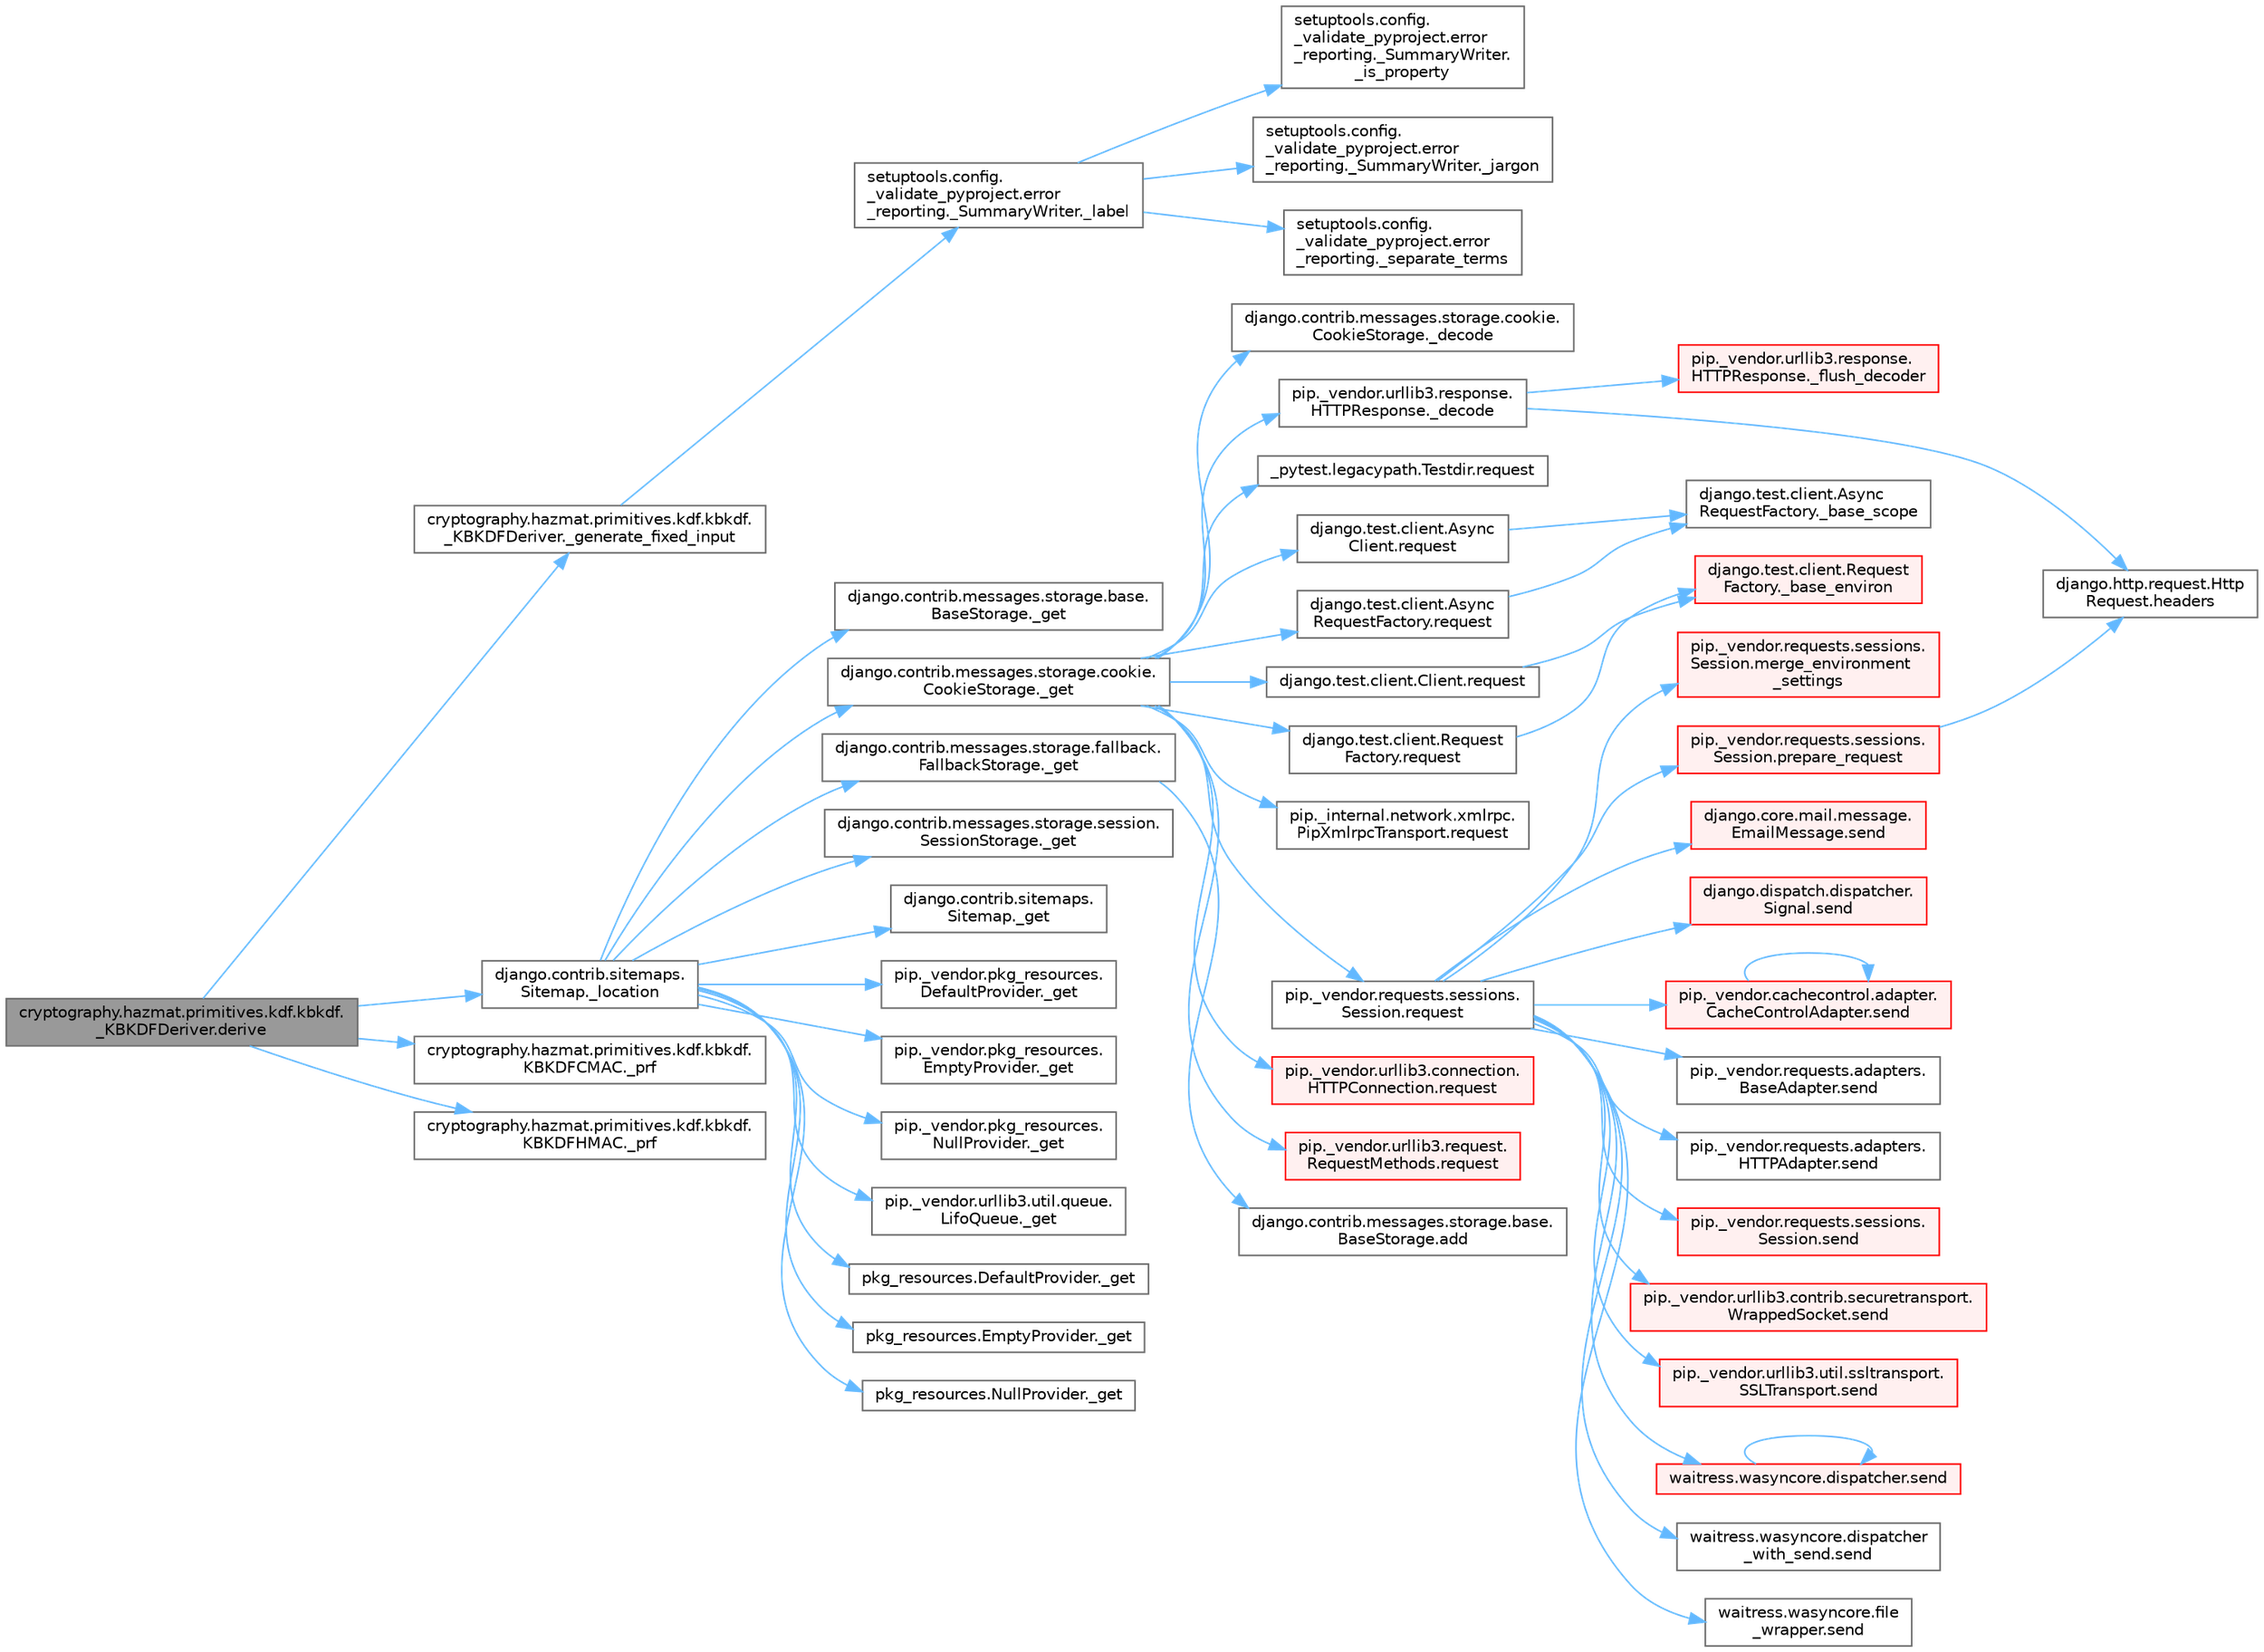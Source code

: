 digraph "cryptography.hazmat.primitives.kdf.kbkdf._KBKDFDeriver.derive"
{
 // LATEX_PDF_SIZE
  bgcolor="transparent";
  edge [fontname=Helvetica,fontsize=10,labelfontname=Helvetica,labelfontsize=10];
  node [fontname=Helvetica,fontsize=10,shape=box,height=0.2,width=0.4];
  rankdir="LR";
  Node1 [id="Node000001",label="cryptography.hazmat.primitives.kdf.kbkdf.\l_KBKDFDeriver.derive",height=0.2,width=0.4,color="gray40", fillcolor="grey60", style="filled", fontcolor="black",tooltip=" "];
  Node1 -> Node2 [id="edge1_Node000001_Node000002",color="steelblue1",style="solid",tooltip=" "];
  Node2 [id="Node000002",label="cryptography.hazmat.primitives.kdf.kbkdf.\l_KBKDFDeriver._generate_fixed_input",height=0.2,width=0.4,color="grey40", fillcolor="white", style="filled",URL="$classcryptography_1_1hazmat_1_1primitives_1_1kdf_1_1kbkdf_1_1___k_b_k_d_f_deriver.html#ae29dbef94394d2d3989c6a58e3390a30",tooltip=" "];
  Node2 -> Node3 [id="edge2_Node000002_Node000003",color="steelblue1",style="solid",tooltip=" "];
  Node3 [id="Node000003",label="setuptools.config.\l_validate_pyproject.error\l_reporting._SummaryWriter._label",height=0.2,width=0.4,color="grey40", fillcolor="white", style="filled",URL="$classsetuptools_1_1config_1_1__validate__pyproject_1_1error__reporting_1_1___summary_writer.html#a12c732ecc58a8f02077dc15148a44b86",tooltip=" "];
  Node3 -> Node4 [id="edge3_Node000003_Node000004",color="steelblue1",style="solid",tooltip=" "];
  Node4 [id="Node000004",label="setuptools.config.\l_validate_pyproject.error\l_reporting._SummaryWriter.\l_is_property",height=0.2,width=0.4,color="grey40", fillcolor="white", style="filled",URL="$classsetuptools_1_1config_1_1__validate__pyproject_1_1error__reporting_1_1___summary_writer.html#a7d29a93ebbdc589b63ca5913cb922f83",tooltip=" "];
  Node3 -> Node5 [id="edge4_Node000003_Node000005",color="steelblue1",style="solid",tooltip=" "];
  Node5 [id="Node000005",label="setuptools.config.\l_validate_pyproject.error\l_reporting._SummaryWriter._jargon",height=0.2,width=0.4,color="grey40", fillcolor="white", style="filled",URL="$classsetuptools_1_1config_1_1__validate__pyproject_1_1error__reporting_1_1___summary_writer.html#adec7b12d37348db1a45ff40bc52ea73a",tooltip=" "];
  Node3 -> Node6 [id="edge5_Node000003_Node000006",color="steelblue1",style="solid",tooltip=" "];
  Node6 [id="Node000006",label="setuptools.config.\l_validate_pyproject.error\l_reporting._separate_terms",height=0.2,width=0.4,color="grey40", fillcolor="white", style="filled",URL="$namespacesetuptools_1_1config_1_1__validate__pyproject_1_1error__reporting.html#a2238dfe39e8fe6c652f9e58063a08a2a",tooltip=" "];
  Node1 -> Node7 [id="edge6_Node000001_Node000007",color="steelblue1",style="solid",tooltip=" "];
  Node7 [id="Node000007",label="django.contrib.sitemaps.\lSitemap._location",height=0.2,width=0.4,color="grey40", fillcolor="white", style="filled",URL="$classdjango_1_1contrib_1_1sitemaps_1_1_sitemap.html#ad4d48aad160bd294701d80a07987fc7b",tooltip=" "];
  Node7 -> Node8 [id="edge7_Node000007_Node000008",color="steelblue1",style="solid",tooltip=" "];
  Node8 [id="Node000008",label="django.contrib.messages.storage.base.\lBaseStorage._get",height=0.2,width=0.4,color="grey40", fillcolor="white", style="filled",URL="$classdjango_1_1contrib_1_1messages_1_1storage_1_1base_1_1_base_storage.html#a3d2749021b22c9e5f32af8b23feae3f1",tooltip=" "];
  Node7 -> Node9 [id="edge8_Node000007_Node000009",color="steelblue1",style="solid",tooltip=" "];
  Node9 [id="Node000009",label="django.contrib.messages.storage.cookie.\lCookieStorage._get",height=0.2,width=0.4,color="grey40", fillcolor="white", style="filled",URL="$classdjango_1_1contrib_1_1messages_1_1storage_1_1cookie_1_1_cookie_storage.html#a39d084f6072109675c9ef06c047174e8",tooltip=" "];
  Node9 -> Node10 [id="edge9_Node000009_Node000010",color="steelblue1",style="solid",tooltip=" "];
  Node10 [id="Node000010",label="django.contrib.messages.storage.cookie.\lCookieStorage._decode",height=0.2,width=0.4,color="grey40", fillcolor="white", style="filled",URL="$classdjango_1_1contrib_1_1messages_1_1storage_1_1cookie_1_1_cookie_storage.html#a1fc553aa4b81b9844a8ab48cb7d5f59a",tooltip=" "];
  Node9 -> Node11 [id="edge10_Node000009_Node000011",color="steelblue1",style="solid",tooltip=" "];
  Node11 [id="Node000011",label="pip._vendor.urllib3.response.\lHTTPResponse._decode",height=0.2,width=0.4,color="grey40", fillcolor="white", style="filled",URL="$classpip_1_1__vendor_1_1urllib3_1_1response_1_1_h_t_t_p_response.html#a8678676b28422ac1205fd245662f6a2c",tooltip=" "];
  Node11 -> Node12 [id="edge11_Node000011_Node000012",color="steelblue1",style="solid",tooltip=" "];
  Node12 [id="Node000012",label="pip._vendor.urllib3.response.\lHTTPResponse._flush_decoder",height=0.2,width=0.4,color="red", fillcolor="#FFF0F0", style="filled",URL="$classpip_1_1__vendor_1_1urllib3_1_1response_1_1_h_t_t_p_response.html#a8af5efe5d81890f31c645c1b3e1b532a",tooltip=" "];
  Node11 -> Node14 [id="edge12_Node000011_Node000014",color="steelblue1",style="solid",tooltip=" "];
  Node14 [id="Node000014",label="django.http.request.Http\lRequest.headers",height=0.2,width=0.4,color="grey40", fillcolor="white", style="filled",URL="$classdjango_1_1http_1_1request_1_1_http_request.html#a757d86c06e163aa94180817723ce1b9c",tooltip=" "];
  Node9 -> Node15 [id="edge13_Node000009_Node000015",color="steelblue1",style="solid",tooltip=" "];
  Node15 [id="Node000015",label="_pytest.legacypath.Testdir.request",height=0.2,width=0.4,color="grey40", fillcolor="white", style="filled",URL="$class__pytest_1_1legacypath_1_1_testdir.html#a0e10c900efcd764da85254119e4d64c4",tooltip=" "];
  Node9 -> Node16 [id="edge14_Node000009_Node000016",color="steelblue1",style="solid",tooltip=" "];
  Node16 [id="Node000016",label="django.test.client.Async\lClient.request",height=0.2,width=0.4,color="grey40", fillcolor="white", style="filled",URL="$classdjango_1_1test_1_1client_1_1_async_client.html#a891cc2f6b81dcf3583bbbde8d21a713a",tooltip=" "];
  Node16 -> Node17 [id="edge15_Node000016_Node000017",color="steelblue1",style="solid",tooltip=" "];
  Node17 [id="Node000017",label="django.test.client.Async\lRequestFactory._base_scope",height=0.2,width=0.4,color="grey40", fillcolor="white", style="filled",URL="$classdjango_1_1test_1_1client_1_1_async_request_factory.html#a0e43cc21668d0a42c46524d5116d8654",tooltip=" "];
  Node9 -> Node18 [id="edge16_Node000009_Node000018",color="steelblue1",style="solid",tooltip=" "];
  Node18 [id="Node000018",label="django.test.client.Async\lRequestFactory.request",height=0.2,width=0.4,color="grey40", fillcolor="white", style="filled",URL="$classdjango_1_1test_1_1client_1_1_async_request_factory.html#aab026845547a4c2d9203b8710b90f6cd",tooltip=" "];
  Node18 -> Node17 [id="edge17_Node000018_Node000017",color="steelblue1",style="solid",tooltip=" "];
  Node9 -> Node19 [id="edge18_Node000009_Node000019",color="steelblue1",style="solid",tooltip=" "];
  Node19 [id="Node000019",label="django.test.client.Client.request",height=0.2,width=0.4,color="grey40", fillcolor="white", style="filled",URL="$classdjango_1_1test_1_1client_1_1_client.html#a2f51c5251142ab6503937051936e33fa",tooltip=" "];
  Node19 -> Node20 [id="edge19_Node000019_Node000020",color="steelblue1",style="solid",tooltip=" "];
  Node20 [id="Node000020",label="django.test.client.Request\lFactory._base_environ",height=0.2,width=0.4,color="red", fillcolor="#FFF0F0", style="filled",URL="$classdjango_1_1test_1_1client_1_1_request_factory.html#ab650654b992f4e9fc9e30bd0442973c1",tooltip=" "];
  Node9 -> Node877 [id="edge20_Node000009_Node000877",color="steelblue1",style="solid",tooltip=" "];
  Node877 [id="Node000877",label="django.test.client.Request\lFactory.request",height=0.2,width=0.4,color="grey40", fillcolor="white", style="filled",URL="$classdjango_1_1test_1_1client_1_1_request_factory.html#adae411ab0df6839c5364b647e4dc63ad",tooltip=" "];
  Node877 -> Node20 [id="edge21_Node000877_Node000020",color="steelblue1",style="solid",tooltip=" "];
  Node9 -> Node878 [id="edge22_Node000009_Node000878",color="steelblue1",style="solid",tooltip=" "];
  Node878 [id="Node000878",label="pip._internal.network.xmlrpc.\lPipXmlrpcTransport.request",height=0.2,width=0.4,color="grey40", fillcolor="white", style="filled",URL="$classpip_1_1__internal_1_1network_1_1xmlrpc_1_1_pip_xmlrpc_transport.html#a91d1ed180fbf8bcc25f6747a72614c5f",tooltip=" "];
  Node9 -> Node879 [id="edge23_Node000009_Node000879",color="steelblue1",style="solid",tooltip=" "];
  Node879 [id="Node000879",label="pip._vendor.requests.sessions.\lSession.request",height=0.2,width=0.4,color="grey40", fillcolor="white", style="filled",URL="$classpip_1_1__vendor_1_1requests_1_1sessions_1_1_session.html#a3dddfa16e93faa1a1a553936d913482b",tooltip=" "];
  Node879 -> Node880 [id="edge24_Node000879_Node000880",color="steelblue1",style="solid",tooltip=" "];
  Node880 [id="Node000880",label="pip._vendor.requests.sessions.\lSession.merge_environment\l_settings",height=0.2,width=0.4,color="red", fillcolor="#FFF0F0", style="filled",URL="$classpip_1_1__vendor_1_1requests_1_1sessions_1_1_session.html#a1bbc07ae0fd8434a0ae651e3eb482be0",tooltip=" "];
  Node879 -> Node998 [id="edge25_Node000879_Node000998",color="steelblue1",style="solid",tooltip=" "];
  Node998 [id="Node000998",label="pip._vendor.requests.sessions.\lSession.prepare_request",height=0.2,width=0.4,color="red", fillcolor="#FFF0F0", style="filled",URL="$classpip_1_1__vendor_1_1requests_1_1sessions_1_1_session.html#a486c476ce9c610313da438d9fbd53f7b",tooltip=" "];
  Node998 -> Node14 [id="edge26_Node000998_Node000014",color="steelblue1",style="solid",tooltip=" "];
  Node879 -> Node1000 [id="edge27_Node000879_Node001000",color="steelblue1",style="solid",tooltip=" "];
  Node1000 [id="Node001000",label="django.core.mail.message.\lEmailMessage.send",height=0.2,width=0.4,color="red", fillcolor="#FFF0F0", style="filled",URL="$classdjango_1_1core_1_1mail_1_1message_1_1_email_message.html#a18fd6d168e6aa27742a4057b4ab9b439",tooltip=" "];
  Node879 -> Node1004 [id="edge28_Node000879_Node001004",color="steelblue1",style="solid",tooltip=" "];
  Node1004 [id="Node001004",label="django.dispatch.dispatcher.\lSignal.send",height=0.2,width=0.4,color="red", fillcolor="#FFF0F0", style="filled",URL="$classdjango_1_1dispatch_1_1dispatcher_1_1_signal.html#a065269c5c5f8d45e7b902dda3245bdbb",tooltip=" "];
  Node879 -> Node1008 [id="edge29_Node000879_Node001008",color="steelblue1",style="solid",tooltip=" "];
  Node1008 [id="Node001008",label="pip._vendor.cachecontrol.adapter.\lCacheControlAdapter.send",height=0.2,width=0.4,color="red", fillcolor="#FFF0F0", style="filled",URL="$classpip_1_1__vendor_1_1cachecontrol_1_1adapter_1_1_cache_control_adapter.html#a7f846578832fd1a27f921f7466b4d2fa",tooltip=" "];
  Node1008 -> Node1008 [id="edge30_Node001008_Node001008",color="steelblue1",style="solid",tooltip=" "];
  Node879 -> Node1011 [id="edge31_Node000879_Node001011",color="steelblue1",style="solid",tooltip=" "];
  Node1011 [id="Node001011",label="pip._vendor.requests.adapters.\lBaseAdapter.send",height=0.2,width=0.4,color="grey40", fillcolor="white", style="filled",URL="$classpip_1_1__vendor_1_1requests_1_1adapters_1_1_base_adapter.html#a71b96d00d14b1eb64886afb3d5a6e2b0",tooltip=" "];
  Node879 -> Node1012 [id="edge32_Node000879_Node001012",color="steelblue1",style="solid",tooltip=" "];
  Node1012 [id="Node001012",label="pip._vendor.requests.adapters.\lHTTPAdapter.send",height=0.2,width=0.4,color="grey40", fillcolor="white", style="filled",URL="$classpip_1_1__vendor_1_1requests_1_1adapters_1_1_h_t_t_p_adapter.html#aa75dd0f80148babfc8b50bbc9a504e8d",tooltip=" "];
  Node879 -> Node1013 [id="edge33_Node000879_Node001013",color="steelblue1",style="solid",tooltip=" "];
  Node1013 [id="Node001013",label="pip._vendor.requests.sessions.\lSession.send",height=0.2,width=0.4,color="red", fillcolor="#FFF0F0", style="filled",URL="$classpip_1_1__vendor_1_1requests_1_1sessions_1_1_session.html#ac53877008b8d3c6901be36033885124c",tooltip=" "];
  Node879 -> Node1018 [id="edge34_Node000879_Node001018",color="steelblue1",style="solid",tooltip=" "];
  Node1018 [id="Node001018",label="pip._vendor.urllib3.contrib.securetransport.\lWrappedSocket.send",height=0.2,width=0.4,color="red", fillcolor="#FFF0F0", style="filled",URL="$classpip_1_1__vendor_1_1urllib3_1_1contrib_1_1securetransport_1_1_wrapped_socket.html#afefa6637ff2836086372e94b4872b076",tooltip=" "];
  Node879 -> Node4323 [id="edge35_Node000879_Node004323",color="steelblue1",style="solid",tooltip=" "];
  Node4323 [id="Node004323",label="pip._vendor.urllib3.util.ssltransport.\lSSLTransport.send",height=0.2,width=0.4,color="red", fillcolor="#FFF0F0", style="filled",URL="$classpip_1_1__vendor_1_1urllib3_1_1util_1_1ssltransport_1_1_s_s_l_transport.html#ae07b4d8069dbc1dab07b52db5acdb71a",tooltip=" "];
  Node879 -> Node4324 [id="edge36_Node000879_Node004324",color="steelblue1",style="solid",tooltip=" "];
  Node4324 [id="Node004324",label="waitress.wasyncore.dispatcher.send",height=0.2,width=0.4,color="red", fillcolor="#FFF0F0", style="filled",URL="$classwaitress_1_1wasyncore_1_1dispatcher.html#aa36a1d97600508f07138eab0658775c9",tooltip=" "];
  Node4324 -> Node4324 [id="edge37_Node004324_Node004324",color="steelblue1",style="solid",tooltip=" "];
  Node879 -> Node4325 [id="edge38_Node000879_Node004325",color="steelblue1",style="solid",tooltip=" "];
  Node4325 [id="Node004325",label="waitress.wasyncore.dispatcher\l_with_send.send",height=0.2,width=0.4,color="grey40", fillcolor="white", style="filled",URL="$classwaitress_1_1wasyncore_1_1dispatcher__with__send.html#a47052361f8df52adae77154c5ac2e95d",tooltip=" "];
  Node879 -> Node4326 [id="edge39_Node000879_Node004326",color="steelblue1",style="solid",tooltip=" "];
  Node4326 [id="Node004326",label="waitress.wasyncore.file\l_wrapper.send",height=0.2,width=0.4,color="grey40", fillcolor="white", style="filled",URL="$classwaitress_1_1wasyncore_1_1file__wrapper.html#a3db1f84334179b63edb654a8da19820c",tooltip=" "];
  Node9 -> Node1291 [id="edge40_Node000009_Node001291",color="steelblue1",style="solid",tooltip=" "];
  Node1291 [id="Node001291",label="pip._vendor.urllib3.connection.\lHTTPConnection.request",height=0.2,width=0.4,color="red", fillcolor="#FFF0F0", style="filled",URL="$classpip_1_1__vendor_1_1urllib3_1_1connection_1_1_h_t_t_p_connection.html#a67e552c4d242e4169bdf7319269a417f",tooltip=" "];
  Node9 -> Node1293 [id="edge41_Node000009_Node001293",color="steelblue1",style="solid",tooltip=" "];
  Node1293 [id="Node001293",label="pip._vendor.urllib3.request.\lRequestMethods.request",height=0.2,width=0.4,color="red", fillcolor="#FFF0F0", style="filled",URL="$classpip_1_1__vendor_1_1urllib3_1_1request_1_1_request_methods.html#a73541f2f0edc7df7413b043e33c69e7f",tooltip=" "];
  Node7 -> Node857 [id="edge42_Node000007_Node000857",color="steelblue1",style="solid",tooltip=" "];
  Node857 [id="Node000857",label="django.contrib.messages.storage.fallback.\lFallbackStorage._get",height=0.2,width=0.4,color="grey40", fillcolor="white", style="filled",URL="$classdjango_1_1contrib_1_1messages_1_1storage_1_1fallback_1_1_fallback_storage.html#a868fecdc6202920df6e41e4e2cdb5ed2",tooltip=" "];
  Node857 -> Node858 [id="edge43_Node000857_Node000858",color="steelblue1",style="solid",tooltip=" "];
  Node858 [id="Node000858",label="django.contrib.messages.storage.base.\lBaseStorage.add",height=0.2,width=0.4,color="grey40", fillcolor="white", style="filled",URL="$classdjango_1_1contrib_1_1messages_1_1storage_1_1base_1_1_base_storage.html#aafc1151a94b34b80803c99d883ca268c",tooltip=" "];
  Node7 -> Node859 [id="edge44_Node000007_Node000859",color="steelblue1",style="solid",tooltip=" "];
  Node859 [id="Node000859",label="django.contrib.messages.storage.session.\lSessionStorage._get",height=0.2,width=0.4,color="grey40", fillcolor="white", style="filled",URL="$classdjango_1_1contrib_1_1messages_1_1storage_1_1session_1_1_session_storage.html#ad3dc3100f2bb7bc5e7ff4db39177fb69",tooltip=" "];
  Node7 -> Node860 [id="edge45_Node000007_Node000860",color="steelblue1",style="solid",tooltip=" "];
  Node860 [id="Node000860",label="django.contrib.sitemaps.\lSitemap._get",height=0.2,width=0.4,color="grey40", fillcolor="white", style="filled",URL="$classdjango_1_1contrib_1_1sitemaps_1_1_sitemap.html#a73a81ce251424f3552779a860edc686c",tooltip=" "];
  Node7 -> Node861 [id="edge46_Node000007_Node000861",color="steelblue1",style="solid",tooltip=" "];
  Node861 [id="Node000861",label="pip._vendor.pkg_resources.\lDefaultProvider._get",height=0.2,width=0.4,color="grey40", fillcolor="white", style="filled",URL="$classpip_1_1__vendor_1_1pkg__resources_1_1_default_provider.html#a7587126d08fbd2559bbd44b4a919430c",tooltip=" "];
  Node7 -> Node862 [id="edge47_Node000007_Node000862",color="steelblue1",style="solid",tooltip=" "];
  Node862 [id="Node000862",label="pip._vendor.pkg_resources.\lEmptyProvider._get",height=0.2,width=0.4,color="grey40", fillcolor="white", style="filled",URL="$classpip_1_1__vendor_1_1pkg__resources_1_1_empty_provider.html#a4246472dcb9c365ab18f2f74389a1857",tooltip=" "];
  Node7 -> Node863 [id="edge48_Node000007_Node000863",color="steelblue1",style="solid",tooltip=" "];
  Node863 [id="Node000863",label="pip._vendor.pkg_resources.\lNullProvider._get",height=0.2,width=0.4,color="grey40", fillcolor="white", style="filled",URL="$classpip_1_1__vendor_1_1pkg__resources_1_1_null_provider.html#a1c67ea92ac58e123e3d5c21879edce06",tooltip=" "];
  Node7 -> Node864 [id="edge49_Node000007_Node000864",color="steelblue1",style="solid",tooltip=" "];
  Node864 [id="Node000864",label="pip._vendor.urllib3.util.queue.\lLifoQueue._get",height=0.2,width=0.4,color="grey40", fillcolor="white", style="filled",URL="$classpip_1_1__vendor_1_1urllib3_1_1util_1_1queue_1_1_lifo_queue.html#abd788668e68a54244b3047c67f9d3ca6",tooltip=" "];
  Node7 -> Node865 [id="edge50_Node000007_Node000865",color="steelblue1",style="solid",tooltip=" "];
  Node865 [id="Node000865",label="pkg_resources.DefaultProvider._get",height=0.2,width=0.4,color="grey40", fillcolor="white", style="filled",URL="$classpkg__resources_1_1_default_provider.html#ac2bf2a90dd08fdeab50a2401566375cc",tooltip=" "];
  Node7 -> Node866 [id="edge51_Node000007_Node000866",color="steelblue1",style="solid",tooltip=" "];
  Node866 [id="Node000866",label="pkg_resources.EmptyProvider._get",height=0.2,width=0.4,color="grey40", fillcolor="white", style="filled",URL="$classpkg__resources_1_1_empty_provider.html#a3e97cd87853d655c8e99803b2f86df7b",tooltip=" "];
  Node7 -> Node867 [id="edge52_Node000007_Node000867",color="steelblue1",style="solid",tooltip=" "];
  Node867 [id="Node000867",label="pkg_resources.NullProvider._get",height=0.2,width=0.4,color="grey40", fillcolor="white", style="filled",URL="$classpkg__resources_1_1_null_provider.html#a9d221615e0688c8b24ba1d9001ccc232",tooltip=" "];
  Node1 -> Node4523 [id="edge53_Node000001_Node004523",color="steelblue1",style="solid",tooltip=" "];
  Node4523 [id="Node004523",label="cryptography.hazmat.primitives.kdf.kbkdf.\lKBKDFCMAC._prf",height=0.2,width=0.4,color="grey40", fillcolor="white", style="filled",URL="$classcryptography_1_1hazmat_1_1primitives_1_1kdf_1_1kbkdf_1_1_k_b_k_d_f_c_m_a_c.html#a2f85a688c9c6abfdc798c91cd700113f",tooltip=" "];
  Node1 -> Node4524 [id="edge54_Node000001_Node004524",color="steelblue1",style="solid",tooltip=" "];
  Node4524 [id="Node004524",label="cryptography.hazmat.primitives.kdf.kbkdf.\lKBKDFHMAC._prf",height=0.2,width=0.4,color="grey40", fillcolor="white", style="filled",URL="$classcryptography_1_1hazmat_1_1primitives_1_1kdf_1_1kbkdf_1_1_k_b_k_d_f_h_m_a_c.html#a23527e625877b51e6a0729c39d060c62",tooltip=" "];
}
